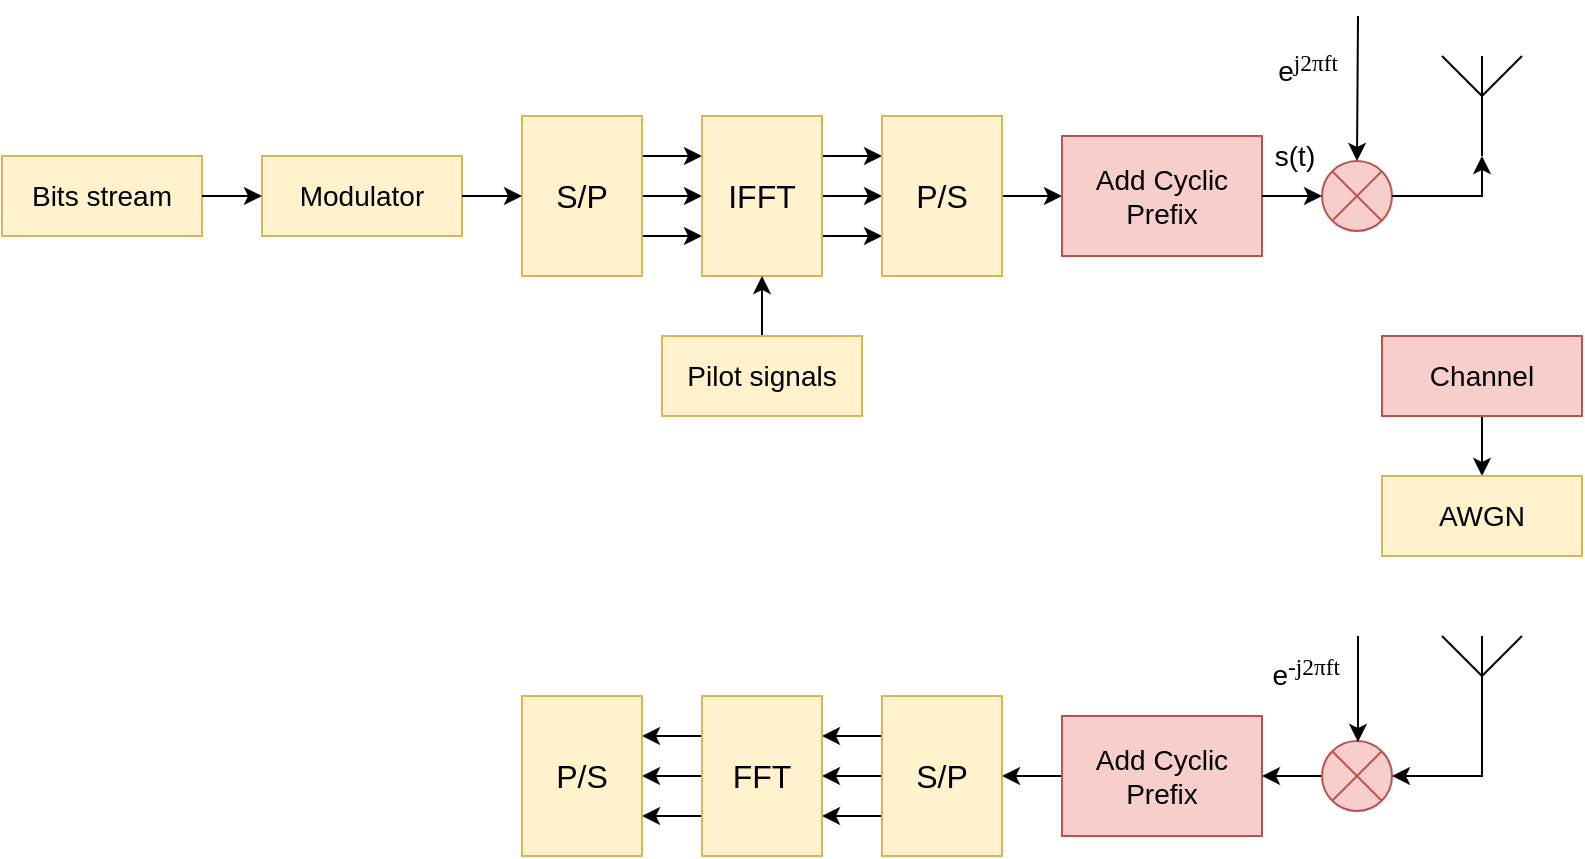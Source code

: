 <mxfile version="24.1.0" type="github">
  <diagram name="Страница — 1" id="Q2HFuk-CNmRQg0nZWxVH">
    <mxGraphModel dx="1050" dy="557" grid="1" gridSize="10" guides="1" tooltips="1" connect="1" arrows="1" fold="1" page="1" pageScale="1" pageWidth="827" pageHeight="1169" math="0" shadow="0">
      <root>
        <mxCell id="0" />
        <mxCell id="1" parent="0" />
        <mxCell id="ArrmUuo4qOU89jzBVSeP-1" value="&lt;font style=&quot;font-size: 14px;&quot; face=&quot;Helvetica&quot;&gt;Bits stream&lt;/font&gt;" style="rounded=0;whiteSpace=wrap;html=1;fillColor=#fff2cc;strokeColor=#d6b656;" vertex="1" parent="1">
          <mxGeometry x="20" y="80" width="100" height="40" as="geometry" />
        </mxCell>
        <mxCell id="ArrmUuo4qOU89jzBVSeP-2" value="&lt;font style=&quot;font-size: 14px;&quot; face=&quot;Helvetica&quot;&gt;Modulator&lt;/font&gt;" style="rounded=0;whiteSpace=wrap;html=1;fillColor=#fff2cc;strokeColor=#d6b656;" vertex="1" parent="1">
          <mxGeometry x="150" y="80" width="100" height="40" as="geometry" />
        </mxCell>
        <mxCell id="ArrmUuo4qOU89jzBVSeP-15" style="edgeStyle=orthogonalEdgeStyle;rounded=0;orthogonalLoop=1;jettySize=auto;html=1;exitX=0.75;exitY=0;exitDx=0;exitDy=0;entryX=0.75;entryY=1;entryDx=0;entryDy=0;" edge="1" parent="1" source="ArrmUuo4qOU89jzBVSeP-3" target="ArrmUuo4qOU89jzBVSeP-4">
          <mxGeometry relative="1" as="geometry" />
        </mxCell>
        <mxCell id="ArrmUuo4qOU89jzBVSeP-19" style="edgeStyle=orthogonalEdgeStyle;rounded=0;orthogonalLoop=1;jettySize=auto;html=1;exitX=0.5;exitY=0;exitDx=0;exitDy=0;entryX=0.5;entryY=1;entryDx=0;entryDy=0;" edge="1" parent="1" source="ArrmUuo4qOU89jzBVSeP-3" target="ArrmUuo4qOU89jzBVSeP-4">
          <mxGeometry relative="1" as="geometry" />
        </mxCell>
        <mxCell id="ArrmUuo4qOU89jzBVSeP-20" style="edgeStyle=orthogonalEdgeStyle;rounded=0;orthogonalLoop=1;jettySize=auto;html=1;exitX=0.25;exitY=0;exitDx=0;exitDy=0;entryX=0.25;entryY=1;entryDx=0;entryDy=0;" edge="1" parent="1" source="ArrmUuo4qOU89jzBVSeP-3" target="ArrmUuo4qOU89jzBVSeP-4">
          <mxGeometry relative="1" as="geometry" />
        </mxCell>
        <mxCell id="ArrmUuo4qOU89jzBVSeP-3" value="&lt;font size=&quot;3&quot;&gt;S/P&lt;/font&gt;" style="rounded=0;whiteSpace=wrap;html=1;direction=south;fillColor=#fff2cc;strokeColor=#d6b656;" vertex="1" parent="1">
          <mxGeometry x="280" y="60" width="60" height="80" as="geometry" />
        </mxCell>
        <mxCell id="ArrmUuo4qOU89jzBVSeP-22" style="edgeStyle=orthogonalEdgeStyle;rounded=0;orthogonalLoop=1;jettySize=auto;html=1;exitX=0.75;exitY=0;exitDx=0;exitDy=0;entryX=0.75;entryY=1;entryDx=0;entryDy=0;" edge="1" parent="1" source="ArrmUuo4qOU89jzBVSeP-4" target="ArrmUuo4qOU89jzBVSeP-5">
          <mxGeometry relative="1" as="geometry" />
        </mxCell>
        <mxCell id="ArrmUuo4qOU89jzBVSeP-23" style="edgeStyle=orthogonalEdgeStyle;rounded=0;orthogonalLoop=1;jettySize=auto;html=1;exitX=0.5;exitY=0;exitDx=0;exitDy=0;entryX=0.5;entryY=1;entryDx=0;entryDy=0;" edge="1" parent="1" source="ArrmUuo4qOU89jzBVSeP-4" target="ArrmUuo4qOU89jzBVSeP-5">
          <mxGeometry relative="1" as="geometry" />
        </mxCell>
        <mxCell id="ArrmUuo4qOU89jzBVSeP-24" style="edgeStyle=orthogonalEdgeStyle;rounded=0;orthogonalLoop=1;jettySize=auto;html=1;exitX=0.25;exitY=0;exitDx=0;exitDy=0;entryX=0.25;entryY=1;entryDx=0;entryDy=0;" edge="1" parent="1" source="ArrmUuo4qOU89jzBVSeP-4" target="ArrmUuo4qOU89jzBVSeP-5">
          <mxGeometry relative="1" as="geometry" />
        </mxCell>
        <mxCell id="ArrmUuo4qOU89jzBVSeP-4" value="&lt;font size=&quot;3&quot;&gt;IFFT&lt;/font&gt;" style="rounded=0;whiteSpace=wrap;html=1;direction=south;fillColor=#fff2cc;strokeColor=#d6b656;" vertex="1" parent="1">
          <mxGeometry x="370" y="60" width="60" height="80" as="geometry" />
        </mxCell>
        <mxCell id="ArrmUuo4qOU89jzBVSeP-25" style="edgeStyle=orthogonalEdgeStyle;rounded=0;orthogonalLoop=1;jettySize=auto;html=1;exitX=0.5;exitY=0;exitDx=0;exitDy=0;entryX=0;entryY=0.5;entryDx=0;entryDy=0;" edge="1" parent="1" source="ArrmUuo4qOU89jzBVSeP-5" target="ArrmUuo4qOU89jzBVSeP-7">
          <mxGeometry relative="1" as="geometry" />
        </mxCell>
        <mxCell id="ArrmUuo4qOU89jzBVSeP-5" value="&lt;font size=&quot;3&quot;&gt;P/S&lt;/font&gt;" style="rounded=0;whiteSpace=wrap;html=1;direction=south;fillColor=#fff2cc;strokeColor=#d6b656;" vertex="1" parent="1">
          <mxGeometry x="460" y="60" width="60" height="80" as="geometry" />
        </mxCell>
        <mxCell id="ArrmUuo4qOU89jzBVSeP-21" style="edgeStyle=orthogonalEdgeStyle;rounded=0;orthogonalLoop=1;jettySize=auto;html=1;exitX=0.5;exitY=0;exitDx=0;exitDy=0;entryX=1;entryY=0.5;entryDx=0;entryDy=0;" edge="1" parent="1" source="ArrmUuo4qOU89jzBVSeP-6" target="ArrmUuo4qOU89jzBVSeP-4">
          <mxGeometry relative="1" as="geometry" />
        </mxCell>
        <mxCell id="ArrmUuo4qOU89jzBVSeP-6" value="&lt;font style=&quot;font-size: 14px;&quot; face=&quot;Helvetica&quot;&gt;Pilot signals&lt;/font&gt;" style="rounded=0;whiteSpace=wrap;html=1;fillColor=#fff2cc;strokeColor=#d6b656;" vertex="1" parent="1">
          <mxGeometry x="350" y="170" width="100" height="40" as="geometry" />
        </mxCell>
        <mxCell id="ArrmUuo4qOU89jzBVSeP-7" value="&lt;font style=&quot;font-size: 14px;&quot; face=&quot;Helvetica&quot;&gt;Add Cyclic Prefix&lt;/font&gt;" style="rounded=0;whiteSpace=wrap;html=1;fillColor=#f8cecc;strokeColor=#b85450;" vertex="1" parent="1">
          <mxGeometry x="550" y="70" width="100" height="60" as="geometry" />
        </mxCell>
        <mxCell id="ArrmUuo4qOU89jzBVSeP-10" value="" style="endArrow=classic;html=1;rounded=0;exitX=1;exitY=0.5;exitDx=0;exitDy=0;entryX=0;entryY=0.5;entryDx=0;entryDy=0;" edge="1" parent="1" source="ArrmUuo4qOU89jzBVSeP-1" target="ArrmUuo4qOU89jzBVSeP-2">
          <mxGeometry width="50" height="50" relative="1" as="geometry">
            <mxPoint x="460" y="220" as="sourcePoint" />
            <mxPoint x="510" y="170" as="targetPoint" />
          </mxGeometry>
        </mxCell>
        <mxCell id="ArrmUuo4qOU89jzBVSeP-11" value="" style="endArrow=classic;html=1;rounded=0;exitX=1;exitY=0.5;exitDx=0;exitDy=0;entryX=0.5;entryY=1;entryDx=0;entryDy=0;" edge="1" parent="1" source="ArrmUuo4qOU89jzBVSeP-2" target="ArrmUuo4qOU89jzBVSeP-3">
          <mxGeometry width="50" height="50" relative="1" as="geometry">
            <mxPoint x="130" y="110" as="sourcePoint" />
            <mxPoint x="160" y="110" as="targetPoint" />
          </mxGeometry>
        </mxCell>
        <mxCell id="ArrmUuo4qOU89jzBVSeP-32" value="" style="verticalLabelPosition=bottom;verticalAlign=top;html=1;shape=mxgraph.flowchart.or;fillColor=#f8cecc;strokeColor=#b85450;" vertex="1" parent="1">
          <mxGeometry x="680" y="82.5" width="35" height="35" as="geometry" />
        </mxCell>
        <mxCell id="ArrmUuo4qOU89jzBVSeP-33" style="edgeStyle=orthogonalEdgeStyle;rounded=0;orthogonalLoop=1;jettySize=auto;html=1;entryX=0;entryY=0.5;entryDx=0;entryDy=0;entryPerimeter=0;" edge="1" parent="1" source="ArrmUuo4qOU89jzBVSeP-7" target="ArrmUuo4qOU89jzBVSeP-32">
          <mxGeometry relative="1" as="geometry" />
        </mxCell>
        <mxCell id="ArrmUuo4qOU89jzBVSeP-34" value="s(t)" style="edgeLabel;html=1;align=center;verticalAlign=bottom;resizable=0;points=[];labelPosition=center;verticalLabelPosition=top;textDirection=ltr;fontSize=14;" vertex="1" connectable="0" parent="ArrmUuo4qOU89jzBVSeP-33">
          <mxGeometry x="0.44" y="-2" relative="1" as="geometry">
            <mxPoint y="-12" as="offset" />
          </mxGeometry>
        </mxCell>
        <mxCell id="ArrmUuo4qOU89jzBVSeP-35" value="" style="endArrow=classic;html=1;rounded=0;entryX=0.5;entryY=0;entryDx=0;entryDy=0;entryPerimeter=0;" edge="1" parent="1" target="ArrmUuo4qOU89jzBVSeP-32">
          <mxGeometry width="50" height="50" relative="1" as="geometry">
            <mxPoint x="698" y="10" as="sourcePoint" />
            <mxPoint x="697" as="targetPoint" />
          </mxGeometry>
        </mxCell>
        <mxCell id="ArrmUuo4qOU89jzBVSeP-36" value="e&lt;span style=&quot;font-family: &amp;quot;Cambria Math&amp;quot;; text-align: center; text-indent: 0in;&quot;&gt;&lt;sup&gt;j2πft&lt;/sup&gt;&lt;/span&gt;" style="edgeLabel;html=1;align=right;verticalAlign=middle;resizable=0;points=[];labelPosition=left;verticalLabelPosition=middle;fontSize=14;" vertex="1" connectable="0" parent="ArrmUuo4qOU89jzBVSeP-35">
          <mxGeometry x="-0.191" relative="1" as="geometry">
            <mxPoint x="-9" y="-3" as="offset" />
          </mxGeometry>
        </mxCell>
        <mxCell id="ArrmUuo4qOU89jzBVSeP-37" value="" style="verticalLabelPosition=bottom;shadow=0;dashed=0;align=center;html=1;verticalAlign=top;shape=mxgraph.electrical.radio.aerial_-_antenna_1;" vertex="1" parent="1">
          <mxGeometry x="740" y="30" width="40" height="50" as="geometry" />
        </mxCell>
        <mxCell id="ArrmUuo4qOU89jzBVSeP-38" style="edgeStyle=orthogonalEdgeStyle;rounded=0;orthogonalLoop=1;jettySize=auto;html=1;exitX=1;exitY=0.5;exitDx=0;exitDy=0;exitPerimeter=0;entryX=0.5;entryY=1;entryDx=0;entryDy=0;entryPerimeter=0;" edge="1" parent="1" source="ArrmUuo4qOU89jzBVSeP-32" target="ArrmUuo4qOU89jzBVSeP-37">
          <mxGeometry relative="1" as="geometry" />
        </mxCell>
        <mxCell id="ArrmUuo4qOU89jzBVSeP-45" style="edgeStyle=orthogonalEdgeStyle;rounded=0;orthogonalLoop=1;jettySize=auto;html=1;exitX=0.5;exitY=1;exitDx=0;exitDy=0;entryX=0.5;entryY=0;entryDx=0;entryDy=0;" edge="1" parent="1" source="ArrmUuo4qOU89jzBVSeP-41" target="ArrmUuo4qOU89jzBVSeP-44">
          <mxGeometry relative="1" as="geometry" />
        </mxCell>
        <mxCell id="ArrmUuo4qOU89jzBVSeP-41" value="&lt;font style=&quot;font-size: 14px;&quot; face=&quot;Helvetica&quot;&gt;Channel&lt;/font&gt;" style="rounded=0;whiteSpace=wrap;html=1;fillColor=#f8cecc;strokeColor=#b85450;" vertex="1" parent="1">
          <mxGeometry x="710" y="170" width="100" height="40" as="geometry" />
        </mxCell>
        <mxCell id="ArrmUuo4qOU89jzBVSeP-42" value="" style="verticalLabelPosition=bottom;shadow=0;dashed=0;align=center;html=1;verticalAlign=top;shape=mxgraph.electrical.radio.aerial_-_antenna_1;" vertex="1" parent="1">
          <mxGeometry x="740" y="320" width="40" height="50" as="geometry" />
        </mxCell>
        <mxCell id="ArrmUuo4qOU89jzBVSeP-44" value="&lt;font style=&quot;font-size: 14px;&quot; face=&quot;Helvetica&quot;&gt;AWGN&lt;/font&gt;" style="rounded=0;whiteSpace=wrap;html=1;fillColor=#fff2cc;strokeColor=#d6b656;" vertex="1" parent="1">
          <mxGeometry x="710" y="240" width="100" height="40" as="geometry" />
        </mxCell>
        <mxCell id="ArrmUuo4qOU89jzBVSeP-57" style="edgeStyle=orthogonalEdgeStyle;rounded=0;orthogonalLoop=1;jettySize=auto;html=1;exitX=0;exitY=0.5;exitDx=0;exitDy=0;entryX=0.5;entryY=0;entryDx=0;entryDy=0;" edge="1" parent="1" source="ArrmUuo4qOU89jzBVSeP-46" target="ArrmUuo4qOU89jzBVSeP-54">
          <mxGeometry relative="1" as="geometry" />
        </mxCell>
        <mxCell id="ArrmUuo4qOU89jzBVSeP-46" value="&lt;font style=&quot;font-size: 14px;&quot; face=&quot;Helvetica&quot;&gt;Add Cyclic Prefix&lt;/font&gt;" style="rounded=0;whiteSpace=wrap;html=1;fillColor=#f8cecc;strokeColor=#b85450;" vertex="1" parent="1">
          <mxGeometry x="550" y="360" width="100" height="60" as="geometry" />
        </mxCell>
        <mxCell id="ArrmUuo4qOU89jzBVSeP-53" style="edgeStyle=orthogonalEdgeStyle;rounded=0;orthogonalLoop=1;jettySize=auto;html=1;entryX=1;entryY=0.5;entryDx=0;entryDy=0;" edge="1" parent="1" source="ArrmUuo4qOU89jzBVSeP-47" target="ArrmUuo4qOU89jzBVSeP-46">
          <mxGeometry relative="1" as="geometry" />
        </mxCell>
        <mxCell id="ArrmUuo4qOU89jzBVSeP-47" value="" style="verticalLabelPosition=bottom;verticalAlign=top;html=1;shape=mxgraph.flowchart.or;fillColor=#f8cecc;strokeColor=#b85450;" vertex="1" parent="1">
          <mxGeometry x="680" y="372.5" width="35" height="35" as="geometry" />
        </mxCell>
        <mxCell id="ArrmUuo4qOU89jzBVSeP-48" style="edgeStyle=orthogonalEdgeStyle;rounded=0;orthogonalLoop=1;jettySize=auto;html=1;exitX=0.5;exitY=1;exitDx=0;exitDy=0;exitPerimeter=0;entryX=1;entryY=0.5;entryDx=0;entryDy=0;entryPerimeter=0;" edge="1" parent="1" source="ArrmUuo4qOU89jzBVSeP-42" target="ArrmUuo4qOU89jzBVSeP-47">
          <mxGeometry relative="1" as="geometry" />
        </mxCell>
        <mxCell id="ArrmUuo4qOU89jzBVSeP-51" value="" style="endArrow=classic;html=1;rounded=0;entryX=0.5;entryY=0;entryDx=0;entryDy=0;entryPerimeter=0;" edge="1" parent="1">
          <mxGeometry width="50" height="50" relative="1" as="geometry">
            <mxPoint x="698" y="320" as="sourcePoint" />
            <mxPoint x="698" y="373" as="targetPoint" />
          </mxGeometry>
        </mxCell>
        <mxCell id="ArrmUuo4qOU89jzBVSeP-52" value="e&lt;span style=&quot;font-family: &amp;quot;Cambria Math&amp;quot;; text-align: center; text-indent: 0in;&quot;&gt;&lt;sup&gt;-j2πft&lt;/sup&gt;&lt;/span&gt;" style="edgeLabel;html=1;align=right;verticalAlign=middle;resizable=0;points=[];labelPosition=left;verticalLabelPosition=middle;fontSize=14;" vertex="1" connectable="0" parent="ArrmUuo4qOU89jzBVSeP-51">
          <mxGeometry x="-0.191" relative="1" as="geometry">
            <mxPoint x="-9" y="-3" as="offset" />
          </mxGeometry>
        </mxCell>
        <mxCell id="ArrmUuo4qOU89jzBVSeP-58" style="edgeStyle=orthogonalEdgeStyle;rounded=0;orthogonalLoop=1;jettySize=auto;html=1;exitX=0.25;exitY=1;exitDx=0;exitDy=0;entryX=0.25;entryY=0;entryDx=0;entryDy=0;" edge="1" parent="1" source="ArrmUuo4qOU89jzBVSeP-54" target="ArrmUuo4qOU89jzBVSeP-55">
          <mxGeometry relative="1" as="geometry" />
        </mxCell>
        <mxCell id="ArrmUuo4qOU89jzBVSeP-59" style="edgeStyle=orthogonalEdgeStyle;rounded=0;orthogonalLoop=1;jettySize=auto;html=1;exitX=0.5;exitY=1;exitDx=0;exitDy=0;entryX=0.5;entryY=0;entryDx=0;entryDy=0;" edge="1" parent="1" source="ArrmUuo4qOU89jzBVSeP-54" target="ArrmUuo4qOU89jzBVSeP-55">
          <mxGeometry relative="1" as="geometry" />
        </mxCell>
        <mxCell id="ArrmUuo4qOU89jzBVSeP-60" style="edgeStyle=orthogonalEdgeStyle;rounded=0;orthogonalLoop=1;jettySize=auto;html=1;exitX=0.75;exitY=1;exitDx=0;exitDy=0;entryX=0.75;entryY=0;entryDx=0;entryDy=0;" edge="1" parent="1" source="ArrmUuo4qOU89jzBVSeP-54" target="ArrmUuo4qOU89jzBVSeP-55">
          <mxGeometry relative="1" as="geometry" />
        </mxCell>
        <mxCell id="ArrmUuo4qOU89jzBVSeP-54" value="&lt;font size=&quot;3&quot;&gt;S/P&lt;/font&gt;" style="rounded=0;whiteSpace=wrap;html=1;direction=south;fillColor=#fff2cc;strokeColor=#d6b656;" vertex="1" parent="1">
          <mxGeometry x="460" y="350" width="60" height="80" as="geometry" />
        </mxCell>
        <mxCell id="ArrmUuo4qOU89jzBVSeP-61" style="edgeStyle=orthogonalEdgeStyle;rounded=0;orthogonalLoop=1;jettySize=auto;html=1;exitX=0.25;exitY=1;exitDx=0;exitDy=0;entryX=0.25;entryY=0;entryDx=0;entryDy=0;" edge="1" parent="1" source="ArrmUuo4qOU89jzBVSeP-55" target="ArrmUuo4qOU89jzBVSeP-56">
          <mxGeometry relative="1" as="geometry" />
        </mxCell>
        <mxCell id="ArrmUuo4qOU89jzBVSeP-62" style="edgeStyle=orthogonalEdgeStyle;rounded=0;orthogonalLoop=1;jettySize=auto;html=1;exitX=0.5;exitY=1;exitDx=0;exitDy=0;entryX=0.5;entryY=0;entryDx=0;entryDy=0;" edge="1" parent="1" source="ArrmUuo4qOU89jzBVSeP-55" target="ArrmUuo4qOU89jzBVSeP-56">
          <mxGeometry relative="1" as="geometry" />
        </mxCell>
        <mxCell id="ArrmUuo4qOU89jzBVSeP-63" style="edgeStyle=orthogonalEdgeStyle;rounded=0;orthogonalLoop=1;jettySize=auto;html=1;exitX=0.75;exitY=1;exitDx=0;exitDy=0;entryX=0.75;entryY=0;entryDx=0;entryDy=0;" edge="1" parent="1" source="ArrmUuo4qOU89jzBVSeP-55" target="ArrmUuo4qOU89jzBVSeP-56">
          <mxGeometry relative="1" as="geometry" />
        </mxCell>
        <mxCell id="ArrmUuo4qOU89jzBVSeP-55" value="&lt;font size=&quot;3&quot;&gt;FFT&lt;/font&gt;" style="rounded=0;whiteSpace=wrap;html=1;direction=south;fillColor=#fff2cc;strokeColor=#d6b656;" vertex="1" parent="1">
          <mxGeometry x="370" y="350" width="60" height="80" as="geometry" />
        </mxCell>
        <mxCell id="ArrmUuo4qOU89jzBVSeP-56" value="&lt;font size=&quot;3&quot;&gt;P/S&lt;/font&gt;" style="rounded=0;whiteSpace=wrap;html=1;direction=south;fillColor=#fff2cc;strokeColor=#d6b656;" vertex="1" parent="1">
          <mxGeometry x="280" y="350" width="60" height="80" as="geometry" />
        </mxCell>
      </root>
    </mxGraphModel>
  </diagram>
</mxfile>

